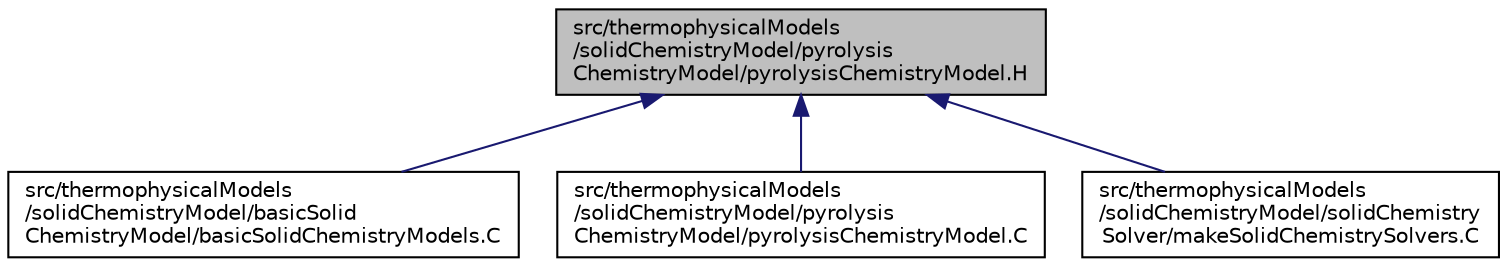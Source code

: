 digraph "src/thermophysicalModels/solidChemistryModel/pyrolysisChemistryModel/pyrolysisChemistryModel.H"
{
  bgcolor="transparent";
  edge [fontname="Helvetica",fontsize="10",labelfontname="Helvetica",labelfontsize="10"];
  node [fontname="Helvetica",fontsize="10",shape=record];
  Node1 [label="src/thermophysicalModels\l/solidChemistryModel/pyrolysis\lChemistryModel/pyrolysisChemistryModel.H",height=0.2,width=0.4,color="black", fillcolor="grey75", style="filled", fontcolor="black"];
  Node1 -> Node2 [dir="back",color="midnightblue",fontsize="10",style="solid",fontname="Helvetica"];
  Node2 [label="src/thermophysicalModels\l/solidChemistryModel/basicSolid\lChemistryModel/basicSolidChemistryModels.C",height=0.2,width=0.4,color="black",URL="$a10372.html",tooltip="Creates solid chemistry model instances templated on the type of solid thermodynamics. "];
  Node1 -> Node3 [dir="back",color="midnightblue",fontsize="10",style="solid",fontname="Helvetica"];
  Node3 [label="src/thermophysicalModels\l/solidChemistryModel/pyrolysis\lChemistryModel/pyrolysisChemistryModel.C",height=0.2,width=0.4,color="black",URL="$a10374.html"];
  Node1 -> Node4 [dir="back",color="midnightblue",fontsize="10",style="solid",fontname="Helvetica"];
  Node4 [label="src/thermophysicalModels\l/solidChemistryModel/solidChemistry\lSolver/makeSolidChemistrySolvers.C",height=0.2,width=0.4,color="black",URL="$a10380.html"];
}
